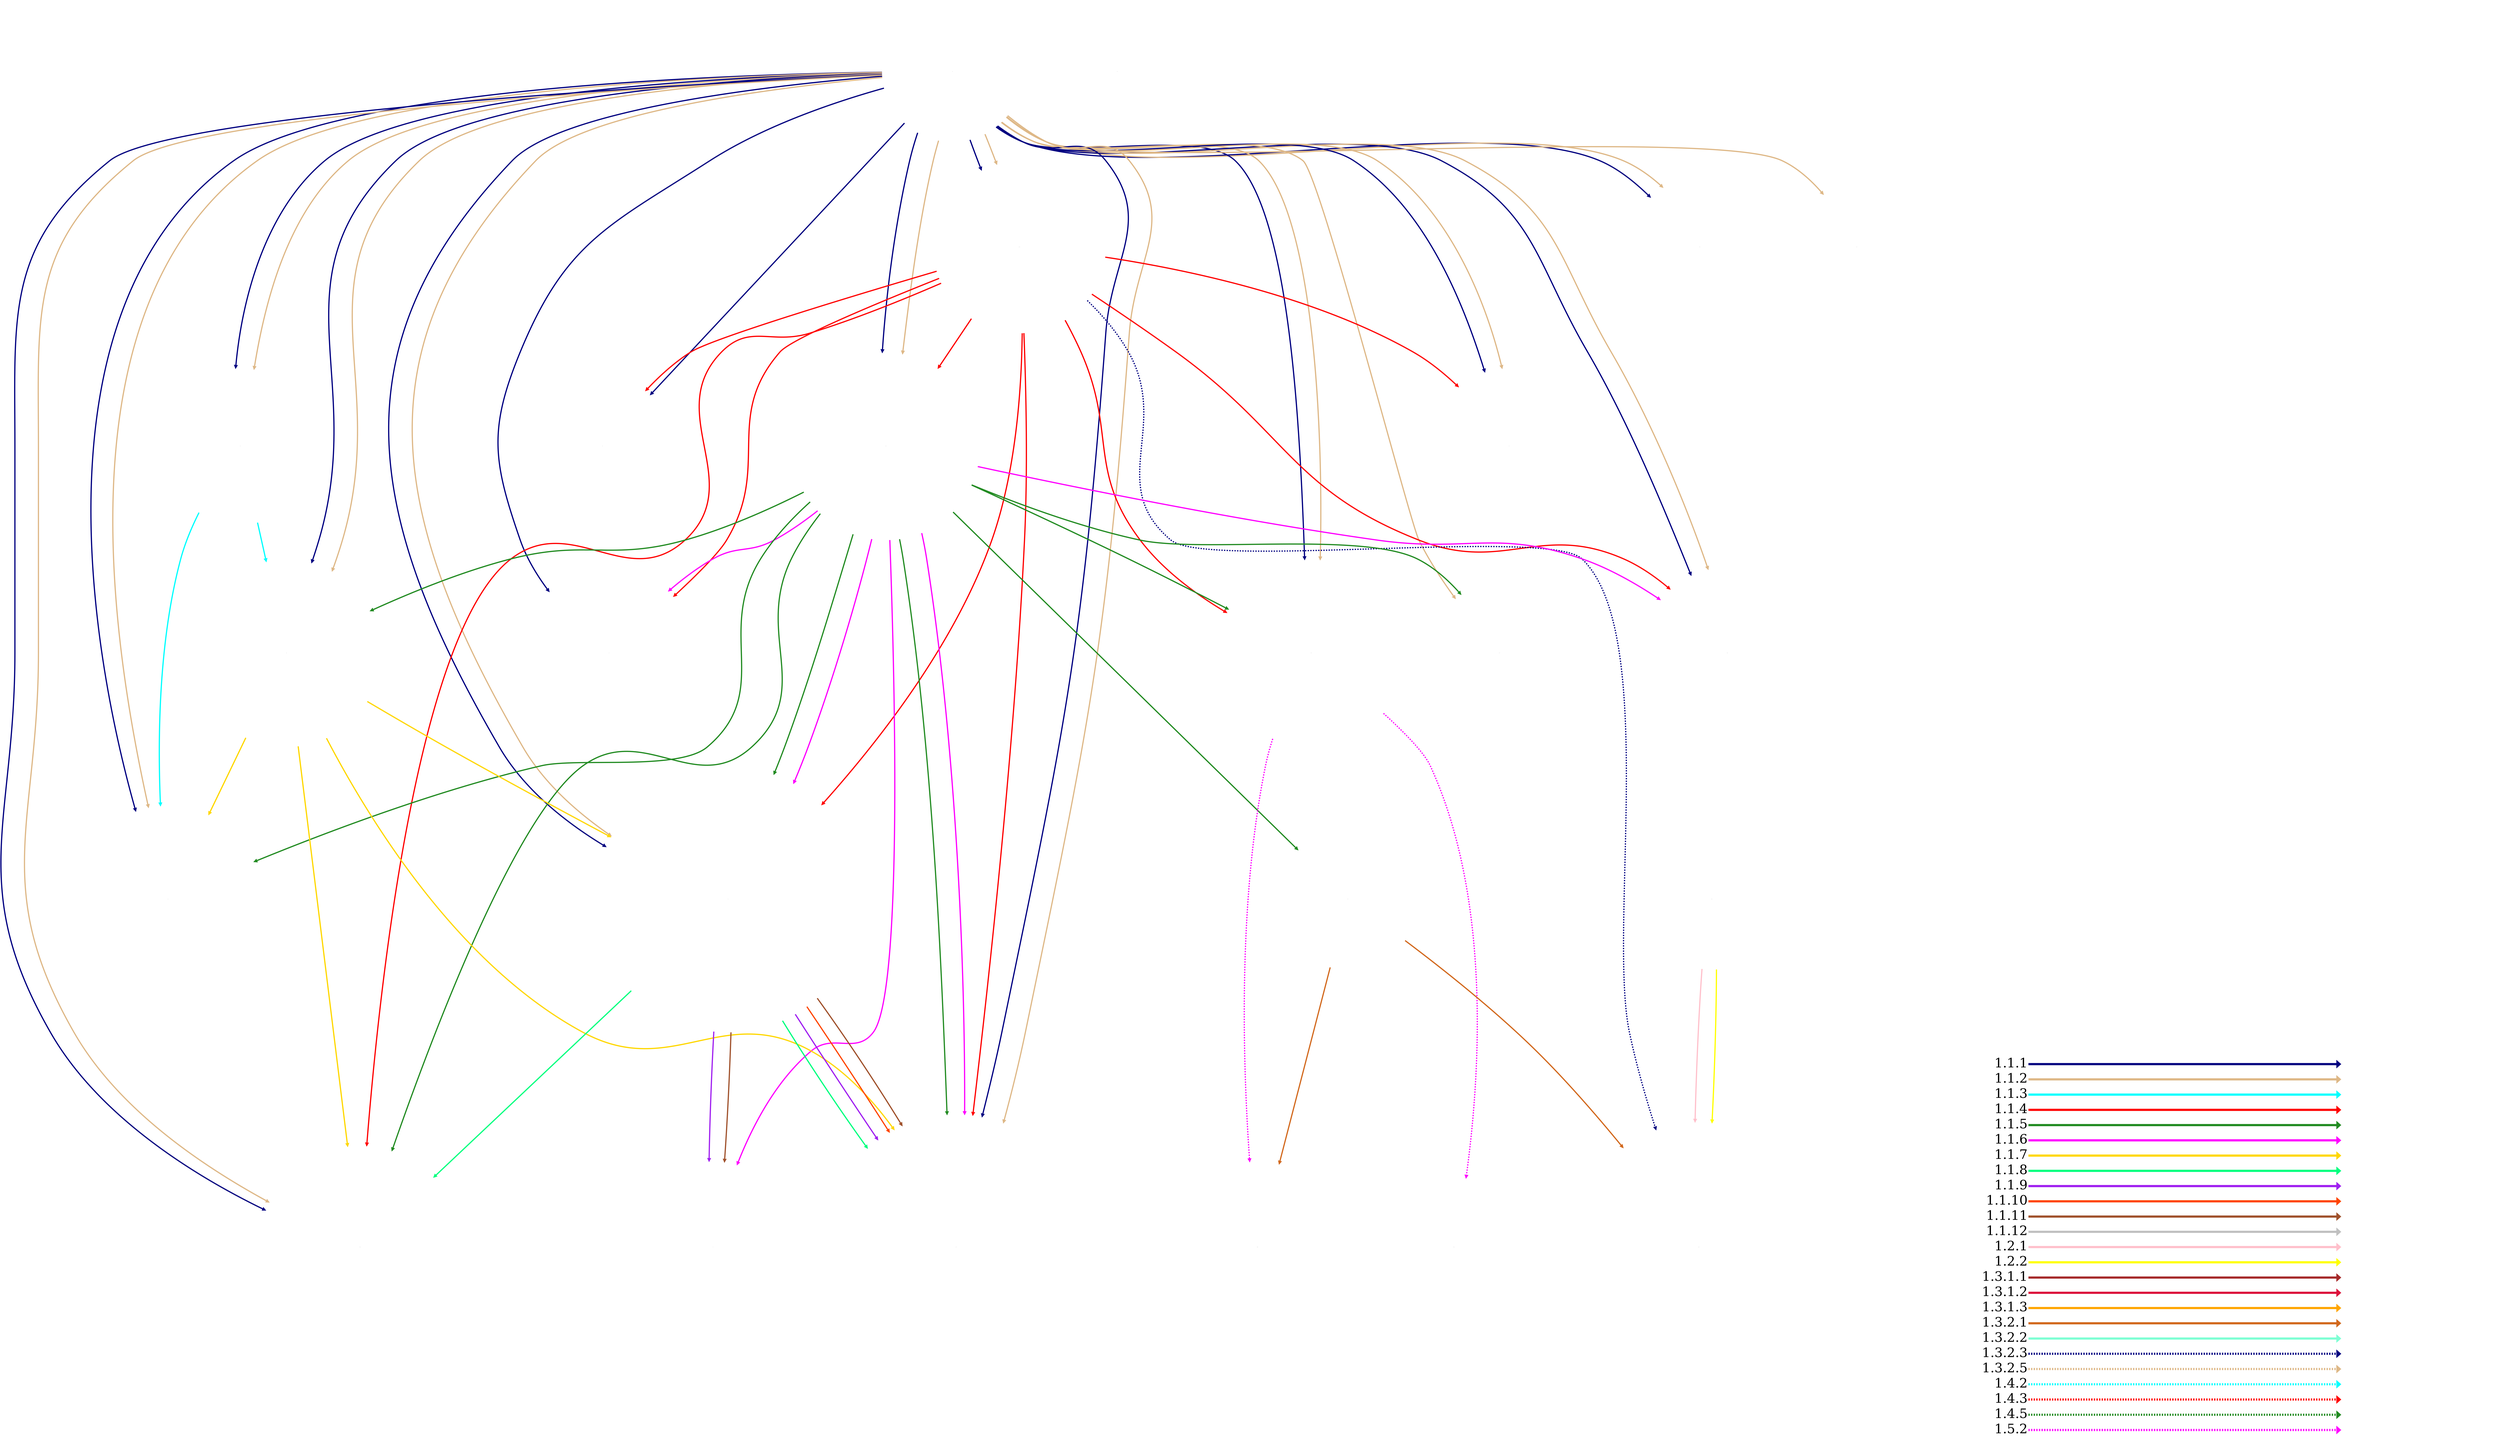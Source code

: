 digraph "" {
	graph [fontsize=80,
		nodesep=1.5,
		overlap=scalexy,
		ranksep=1.2,
		size="100,100"
	];
	{
		graph [rank=min];
		Hydra	[image="Hydra_goal.png",
			fixedsize=True,
			fontsize=0,
			height=9,
			penwidth=0,
			shape=circle,
			width=9];
	}
	{
		graph [rank=same];
		Psybot	[image="Psybot_goal.png",
			fixedsize=True,
			fontsize=0,
			height=10,
			penwidth=0,
			shape=circle,
			width=10];
	}
	{
		graph [rank=same];
		ChuckNorris	[image="ChuckNorris_goal.png",
			fixedsize=True,
			fontsize=0,
			height=11,
			penwidth=0,
			shape=circle,
			width=11];
	}
	{
		graph [rank=same];
		Tsunami	[image="Tsunami_goal.png",
			fixedsize=True,
			fontsize=0,
			height=12,
			penwidth=0,
			shape=circle,
			width=12];
	}
	{
		graph [rank=same];
		Aidra	[image="Aidra_goal.png",
			fixedsize=True,
			fontsize=0,
			height=9,
			penwidth=0,
			shape=circle,
			width=9];
	}
	{
		graph [rank=same];
		Bashlite	[image="Bashlite_goal.png",
			fixedsize=True,
			fontsize=0,
			height=9,
			penwidth=0,
			shape=circle,
			width=9];
	}
	{
		graph [rank=same];
		Darlloz	[image="Darlloz_goal.png",
			fixedsize=True,
			fontsize=0,
			height=9,
			penwidth=0,
			shape=circle,
			width=9];
	}
	{
		graph [rank=same];
		Spike	[image="Spike_goal.png",
			fixedsize=True,
			fontsize=0,
			height=12,
			penwidth=0,
			shape=circle,
			width=12];
	}
	{
		graph [rank=same];
		XOR	[image="XOR_goal.png",
			fixedsize=True,
			fontsize=0,
			height=11,
			penwidth=0,
			shape=circle,
			width=11];
	}
	{
		graph [rank=same];
		Elknot	[image="Elknot_goal.png",
			fixedsize=True,
			fontsize=0,
			height=12,
			penwidth=0,
			shape=circle,
			width=12];
	}
	{
		graph [rank=same];
		Remaiten	[image="Remaiten_goal.png",
			fixedsize=True,
			fontsize=0,
			height=12,
			penwidth=0,
			shape=circle,
			width=12];
	}
	{
		graph [rank=same];
		Mirai	[image="Mirai_goal.png",
			fixedsize=True,
			fontsize=0,
			height=17,
			penwidth=0,
			shape=circle,
			width=17];
	}
	{
		graph [rank=same];
		NewAidra	[image="NewAidra_goal.png",
			fixedsize=True,
			fontsize=0,
			height=11,
			penwidth=0,
			shape=circle,
			width=11];
	}
	{
		graph [rank=same];
		LuaBot	[image="LuaBot_goal.png",
			fixedsize=True,
			fontsize=0,
			height=9,
			penwidth=0,
			shape=circle,
			width=9];
	}
	{
		graph [rank=same];
		Amnesia	[image="Amnesia_goal.png",
			fixedsize=True,
			fontsize=0,
			height=9,
			penwidth=0,
			shape=circle,
			width=9];
	}
	{
		graph [rank=same];
		BrickerBot	[image="BrickerBot_goal.png",
			fixedsize=True,
			fontsize=0,
			height=9,
			penwidth=0,
			shape=circle,
			width=9];
	}
	{
		graph [rank=same];
		IoTReaper	[image="IoTReaper_goal.png",
			fixedsize=True,
			fontsize=0,
			height=13,
			penwidth=0,
			shape=circle,
			width=13];
	}
	{
		graph [rank=same];
		Persirai	[image="Persirai_goal.png",
			fixedsize=True,
			fontsize=0,
			height=8,
			penwidth=0,
			shape=circle,
			width=8];
	}
	{
		graph [rank=same];
		Satori	[image="Satori_goal.png",
			fixedsize=True,
			fontsize=0,
			height=10,
			penwidth=0,
			shape=circle,
			width=10];
	}
	{
		graph [rank=max];
		JenX	[image="JenX_goal.png",
			fixedsize=True,
			fontsize=0,
			height=11,
			penwidth=0,
			shape=circle,
			width=11];
	}
	{
		graph [rank=max];
		TheMoon2	[image="TheMoon2_goal.png",
			fixedsize=True,
			fontsize=0,
			height=9,
			penwidth=0,
			shape=circle,
			width=9];
	}
	{
		graph [rank=max];
		VPNFilter	[image="VPNFilter_goal.png",
			fixedsize=True,
			fontsize=0,
			height=16,
			penwidth=0,
			shape=circle,
			width=16];
	}
	{
		graph [rank=max];
		HideNSeek	[image="HideNSeek_goal.png",
			fixedsize=True,
			fontsize=0,
			height=11,
			penwidth=0,
			shape=circle,
			width=11];
	}
	{
		graph [rank=same];
		Echobot	[image="Echobot_goal.png",
			fixedsize=True,
			fontsize=0,
			height=17,
			penwidth=0,
			shape=circle,
			width=17];
	}
	Hydra -> Psybot	[arrowtail=none,
		color=navy,
		labeldistance=20,
		labelfloat=True,
		penwidth=5.5,
		style=bold];
	Hydra -> Psybot	[arrowtail=none,
		color=burlywood,
		labeldistance=20,
		labelfloat=True,
		penwidth=5.5,
		style=bold];
	Hydra -> ChuckNorris	[arrowtail=none,
		color=navy,
		labeldistance=20,
		labelfloat=True,
		penwidth=5.5,
		style=bold];
	Hydra -> ChuckNorris	[arrowtail=none,
		color=burlywood,
		labeldistance=20,
		labelfloat=True,
		penwidth=5.5,
		style=bold];
	Hydra -> Tsunami	[arrowtail=none,
		color=navy,
		labeldistance=20,
		labelfloat=True,
		penwidth=5.5,
		style=bold];
	Hydra -> Tsunami	[arrowtail=none,
		color=burlywood,
		labeldistance=20,
		labelfloat=True,
		penwidth=5.5,
		style=bold];
	Hydra -> Aidra	[arrowtail=none,
		color=navy,
		labeldistance=20,
		labelfloat=True,
		penwidth=5.5,
		style=bold];
	Hydra -> Bashlite	[arrowtail=none,
		color=navy,
		labeldistance=20,
		labelfloat=True,
		penwidth=5.5,
		style=bold];
	Hydra -> Bashlite	[arrowtail=none,
		color=burlywood,
		labeldistance=20,
		labelfloat=True,
		penwidth=5.5,
		style=bold];
	Hydra -> Spike	[arrowtail=none,
		color=navy,
		labeldistance=20,
		labelfloat=True,
		penwidth=5.5,
		style=bold];
	Hydra -> Spike	[arrowtail=none,
		color=burlywood,
		labeldistance=20,
		labelfloat=True,
		penwidth=5.5,
		style=bold];
	Hydra -> XOR	[arrowtail=none,
		color=navy,
		labeldistance=20,
		labelfloat=True,
		penwidth=5.5,
		style=bold];
	Hydra -> Elknot	[arrowtail=none,
		color=navy,
		labeldistance=20,
		labelfloat=True,
		penwidth=5.5,
		style=bold];
	Hydra -> Elknot	[arrowtail=none,
		color=burlywood,
		labeldistance=20,
		labelfloat=True,
		penwidth=5.5,
		style=bold];
	Hydra -> Remaiten	[arrowtail=none,
		color=navy,
		labeldistance=20,
		labelfloat=True,
		penwidth=5.5,
		style=bold];
	Hydra -> Remaiten	[arrowtail=none,
		color=burlywood,
		labeldistance=20,
		labelfloat=True,
		penwidth=5.5,
		style=bold];
	Hydra -> Mirai	[arrowtail=none,
		color=navy,
		labeldistance=20,
		labelfloat=True,
		penwidth=5.5,
		style=bold];
	Hydra -> Mirai	[arrowtail=none,
		color=burlywood,
		labeldistance=20,
		labelfloat=True,
		penwidth=5.5,
		style=bold];
	Hydra -> NewAidra	[arrowtail=none,
		color=navy,
		labeldistance=20,
		labelfloat=True,
		penwidth=5.5,
		style=bold];
	Hydra -> NewAidra	[arrowtail=none,
		color=burlywood,
		labeldistance=20,
		labelfloat=True,
		penwidth=5.5,
		style=bold];
	Hydra -> Amnesia	[arrowtail=none,
		color=burlywood,
		labeldistance=20,
		labelfloat=True,
		penwidth=5.5,
		style=bold];
	Hydra -> IoTReaper	[arrowtail=none,
		color=navy,
		labeldistance=20,
		labelfloat=True,
		penwidth=5.5,
		style=bold];
	Hydra -> IoTReaper	[arrowtail=none,
		color=burlywood,
		labeldistance=20,
		labelfloat=True,
		penwidth=5.5,
		style=bold];
	Hydra -> Persirai	[arrowtail=none,
		color=burlywood,
		labeldistance=20,
		labelfloat=True,
		penwidth=5.5,
		style=bold];
	Hydra -> Satori	[arrowtail=none,
		color=navy,
		labeldistance=20,
		labelfloat=True,
		penwidth=5.5,
		style=bold];
	Hydra -> Satori	[arrowtail=none,
		color=burlywood,
		labeldistance=20,
		labelfloat=True,
		penwidth=5.5,
		style=bold];
	Hydra -> Echobot	[arrowtail=none,
		color=navy,
		labeldistance=20,
		labelfloat=True,
		penwidth=5.5,
		style=bold];
	Hydra -> Echobot	[arrowtail=none,
		color=burlywood,
		labeldistance=20,
		labelfloat=True,
		penwidth=5.5,
		style=bold];
	Psybot -> Spike	[arrowtail=none,
		color=cyan,
		labeldistance=20,
		labelfloat=True,
		penwidth=5.5,
		style=bold];
	Psybot -> Elknot	[arrowtail=none,
		color=cyan,
		labeldistance=20,
		labelfloat=True,
		penwidth=5.5,
		style=bold];
	ChuckNorris -> Tsunami	[arrowtail=none,
		color=red,
		labeldistance=20,
		labelfloat=True,
		penwidth=5.5,
		style=bold];
	ChuckNorris -> Aidra	[arrowtail=none,
		color=red,
		labeldistance=20,
		labelfloat=True,
		penwidth=5.5,
		style=bold];
	ChuckNorris -> XOR	[arrowtail=none,
		color=red,
		labeldistance=20,
		labelfloat=True,
		penwidth=5.5,
		style=bold];
	ChuckNorris -> Remaiten	[arrowtail=none,
		color=red,
		labeldistance=20,
		labelfloat=True,
		penwidth=5.5,
		style=bold];
	ChuckNorris -> Mirai	[arrowtail=none,
		color=red,
		labeldistance=20,
		labelfloat=True,
		penwidth=5.5,
		style=bold];
	ChuckNorris -> NewAidra	[arrowtail=none,
		color=red,
		labeldistance=20,
		labelfloat=True,
		penwidth=5.5,
		style=bold];
	ChuckNorris -> IoTReaper	[arrowtail=none,
		color=red,
		labeldistance=20,
		labelfloat=True,
		penwidth=5.5,
		style=bold];
	ChuckNorris -> Satori	[arrowtail=none,
		color=red,
		labeldistance=20,
		labelfloat=True,
		penwidth=5.5,
		style=bold];
	ChuckNorris -> VPNFilter	[arrowtail=none,
		color=navy,
		labeldistance=20,
		labelfloat=True,
		penwidth=5.5,
		style=dashed];
	ChuckNorris -> Echobot	[arrowtail=none,
		color=red,
		labeldistance=20,
		labelfloat=True,
		penwidth=5.5,
		style=bold];
	Tsunami -> Spike	[arrowtail=none,
		color=forestgreen,
		labeldistance=20,
		labelfloat=True,
		penwidth=5.5,
		style=bold];
	Tsunami -> XOR	[arrowtail=none,
		color=magenta,
		labeldistance=20,
		labelfloat=True,
		penwidth=5.5,
		style=bold];
	Tsunami -> Elknot	[arrowtail=none,
		color=forestgreen,
		labeldistance=20,
		labelfloat=True,
		penwidth=5.5,
		style=bold];
	Tsunami -> Remaiten	[arrowtail=none,
		color=forestgreen,
		labeldistance=20,
		labelfloat=True,
		penwidth=5.5,
		style=bold];
	Tsunami -> Mirai	[arrowtail=none,
		color=forestgreen,
		labeldistance=20,
		labelfloat=True,
		penwidth=5.5,
		style=bold];
	Tsunami -> Mirai	[arrowtail=none,
		color=magenta,
		labeldistance=20,
		labelfloat=True,
		penwidth=5.5,
		style=bold];
	Tsunami -> NewAidra	[arrowtail=none,
		color=magenta,
		labeldistance=20,
		labelfloat=True,
		penwidth=5.5,
		style=bold];
	Tsunami -> LuaBot	[arrowtail=none,
		color=forestgreen,
		labeldistance=20,
		labelfloat=True,
		penwidth=5.5,
		style=bold];
	Tsunami -> Amnesia	[arrowtail=none,
		color=forestgreen,
		labeldistance=20,
		labelfloat=True,
		penwidth=5.5,
		style=bold];
	Tsunami -> IoTReaper	[arrowtail=none,
		color=forestgreen,
		labeldistance=20,
		labelfloat=True,
		penwidth=5.5,
		style=bold];
	Tsunami -> JenX	[arrowtail=none,
		color=magenta,
		labeldistance=20,
		labelfloat=True,
		penwidth=5.5,
		style=bold];
	Tsunami -> Echobot	[arrowtail=none,
		color=forestgreen,
		labeldistance=20,
		labelfloat=True,
		penwidth=5.5,
		style=bold];
	Tsunami -> Echobot	[arrowtail=none,
		color=magenta,
		labeldistance=20,
		labelfloat=True,
		penwidth=5.5,
		style=bold];
	Spike -> Elknot	[arrowtail=none,
		color=gold,
		labeldistance=20,
		labelfloat=True,
		penwidth=5.5,
		style=bold];
	Spike -> Mirai	[arrowtail=none,
		color=gold,
		labeldistance=20,
		labelfloat=True,
		penwidth=5.5,
		style=bold];
	Spike -> IoTReaper	[arrowtail=none,
		color=gold,
		labeldistance=20,
		labelfloat=True,
		penwidth=5.5,
		style=bold];
	Spike -> Echobot	[arrowtail=none,
		color=gold,
		labeldistance=20,
		labelfloat=True,
		penwidth=5.5,
		style=bold];
	Remaiten -> TheMoon2	[arrowtail=none,
		color=magenta,
		labeldistance=20,
		labelfloat=True,
		penwidth=5.5,
		style=dashed];
	Remaiten -> HideNSeek	[arrowtail=none,
		color=magenta,
		labeldistance=20,
		labelfloat=True,
		penwidth=5.5,
		style=dashed];
	Mirai -> IoTReaper	[arrowtail=none,
		color=springgreen,
		labeldistance=20,
		labelfloat=True,
		penwidth=5.5,
		style=bold];
	Mirai -> JenX	[arrowtail=none,
		color=purple,
		labeldistance=20,
		labelfloat=True,
		penwidth=5.5,
		style=bold];
	Mirai -> JenX	[arrowtail=none,
		color=sienna,
		labeldistance=20,
		labelfloat=True,
		penwidth=5.5,
		style=bold];
	Mirai -> Echobot	[arrowtail=none,
		color=springgreen,
		labeldistance=20,
		labelfloat=True,
		penwidth=5.5,
		style=bold];
	Mirai -> Echobot	[arrowtail=none,
		color=purple,
		labeldistance=20,
		labelfloat=True,
		penwidth=5.5,
		style=bold];
	Mirai -> Echobot	[arrowtail=none,
		color=orangered,
		labeldistance=20,
		labelfloat=True,
		penwidth=5.5,
		style=bold];
	Mirai -> Echobot	[arrowtail=none,
		color=sienna,
		labeldistance=20,
		labelfloat=True,
		penwidth=5.5,
		style=bold];
	LuaBot -> VPNFilter	[arrowtail=none,
		color=chocolate,
		labeldistance=20,
		labelfloat=True,
		penwidth=5.5,
		style=bold];
	LuaBot -> HideNSeek	[arrowtail=none,
		color=chocolate,
		labeldistance=20,
		labelfloat=True,
		penwidth=5.5,
		style=bold];
	BrickerBot -> VPNFilter	[arrowtail=none,
		color=pink,
		labeldistance=20,
		labelfloat=True,
		penwidth=5.5,
		style=bold];
	BrickerBot -> VPNFilter	[arrowtail=none,
		color=yellow,
		labeldistance=20,
		labelfloat=True,
		penwidth=5.5,
		style=bold];
{
    graph [rank = max]
    node [shape=plaintext
    height = 25,
	  fontsize=60,
	  width=20]
    label = "Legend";
    key [label=<<table border="0" cellpadding="2" cellspacing="0" cellborder="0">
        <tr><td align="right" port="i0">1.1.1</td></tr>
<tr><td align="right" port="i1">1.1.2</td></tr>
<tr><td align="right" port="i2">1.1.3</td></tr>
<tr><td align="right" port="i3">1.1.4</td></tr>
<tr><td align="right" port="i4">1.1.5</td></tr>
<tr><td align="right" port="i5">1.1.6</td></tr>
<tr><td align="right" port="i6">1.1.7</td></tr>
<tr><td align="right" port="i7">1.1.8</td></tr>
<tr><td align="right" port="i8">1.1.9</td></tr>
<tr><td align="right" port="i9">1.1.10</td></tr>
<tr><td align="right" port="i10">1.1.11</td></tr>
<tr><td align="right" port="i11">1.1.12</td></tr>
<tr><td align="right" port="i12">1.2.1</td></tr>
<tr><td align="right" port="i13">1.2.2</td></tr>
<tr><td align="right" port="i14">1.3.1.1</td></tr>
<tr><td align="right" port="i15">1.3.1.2</td></tr>
<tr><td align="right" port="i16">1.3.1.3</td></tr>
<tr><td align="right" port="i17">1.3.2.1</td></tr>
<tr><td align="right" port="i18">1.3.2.2</td></tr>
<tr><td align="right" port="i19">1.3.2.3</td></tr>
<tr><td align="right" port="i20">1.3.2.5</td></tr>
<tr><td align="right" port="i21">1.4.2</td></tr>
<tr><td align="right" port="i22">1.4.3</td></tr>
<tr><td align="right" port="i23">1.4.5</td></tr>
<tr><td align="right" port="i24">1.5.2</td></tr>
      </table>>]
    key2 [label=<<table border="0" cellpadding="2" cellspacing="0" cellborder="0">
        <tr><td port="i0">&nbsp;</td></tr>
<tr><td port="i1">&nbsp;</td></tr>
<tr><td port="i2">&nbsp;</td></tr>
<tr><td port="i3">&nbsp;</td></tr>
<tr><td port="i4">&nbsp;</td></tr>
<tr><td port="i5">&nbsp;</td></tr>
<tr><td port="i6">&nbsp;</td></tr>
<tr><td port="i7">&nbsp;</td></tr>
<tr><td port="i8">&nbsp;</td></tr>
<tr><td port="i9">&nbsp;</td></tr>
<tr><td port="i10">&nbsp;</td></tr>
<tr><td port="i11">&nbsp;</td></tr>
<tr><td port="i12">&nbsp;</td></tr>
<tr><td port="i13">&nbsp;</td></tr>
<tr><td port="i14">&nbsp;</td></tr>
<tr><td port="i15">&nbsp;</td></tr>
<tr><td port="i16">&nbsp;</td></tr>
<tr><td port="i17">&nbsp;</td></tr>
<tr><td port="i18">&nbsp;</td></tr>
<tr><td port="i19">&nbsp;</td></tr>
<tr><td port="i20">&nbsp;</td></tr>
<tr><td port="i21">&nbsp;</td></tr>
<tr><td port="i22">&nbsp;</td></tr>
<tr><td port="i23">&nbsp;</td></tr>
<tr><td port="i24">&nbsp;</td></tr>
      </table>>]
    key:i0:e -> key2:i0:w [color=navy, style=bold, penwidth=10]
key:i1:e -> key2:i1:w [color=burlywood, style=bold, penwidth=10]
key:i2:e -> key2:i2:w [color=cyan, style=bold, penwidth=10]
key:i3:e -> key2:i3:w [color=red, style=bold, penwidth=10]
key:i4:e -> key2:i4:w [color=forestgreen, style=bold, penwidth=10]
key:i5:e -> key2:i5:w [color=magenta, style=bold, penwidth=10]
key:i6:e -> key2:i6:w [color=gold, style=bold, penwidth=10]
key:i7:e -> key2:i7:w [color=springgreen, style=bold, penwidth=10]
key:i8:e -> key2:i8:w [color=purple, style=bold, penwidth=10]
key:i9:e -> key2:i9:w [color=orangered, style=bold, penwidth=10]
key:i10:e -> key2:i10:w [color=sienna, style=bold, penwidth=10]
key:i11:e -> key2:i11:w [color=grey, style=bold, penwidth=10]
key:i12:e -> key2:i12:w [color=pink, style=bold, penwidth=10]
key:i13:e -> key2:i13:w [color=yellow, style=bold, penwidth=10]
key:i14:e -> key2:i14:w [color=brown, style=bold, penwidth=10]
key:i15:e -> key2:i15:w [color=crimson, style=bold, penwidth=10]
key:i16:e -> key2:i16:w [color=orange, style=bold, penwidth=10]
key:i17:e -> key2:i17:w [color=chocolate, style=bold, penwidth=10]
key:i18:e -> key2:i18:w [color=aquamarine, style=bold, penwidth=10]
key:i19:e -> key2:i19:w [color=navy, style=dashed, penwidth=10]
key:i20:e -> key2:i20:w [color=burlywood, style=dashed, penwidth=10]
key:i21:e -> key2:i21:w [color=cyan, style=dashed, penwidth=10]
key:i22:e -> key2:i22:w [color=red, style=dashed, penwidth=10]
key:i23:e -> key2:i23:w [color=forestgreen, style=dashed, penwidth=10]
key:i24:e -> key2:i24:w [color=magenta, style=dashed, penwidth=10]
  }
}
